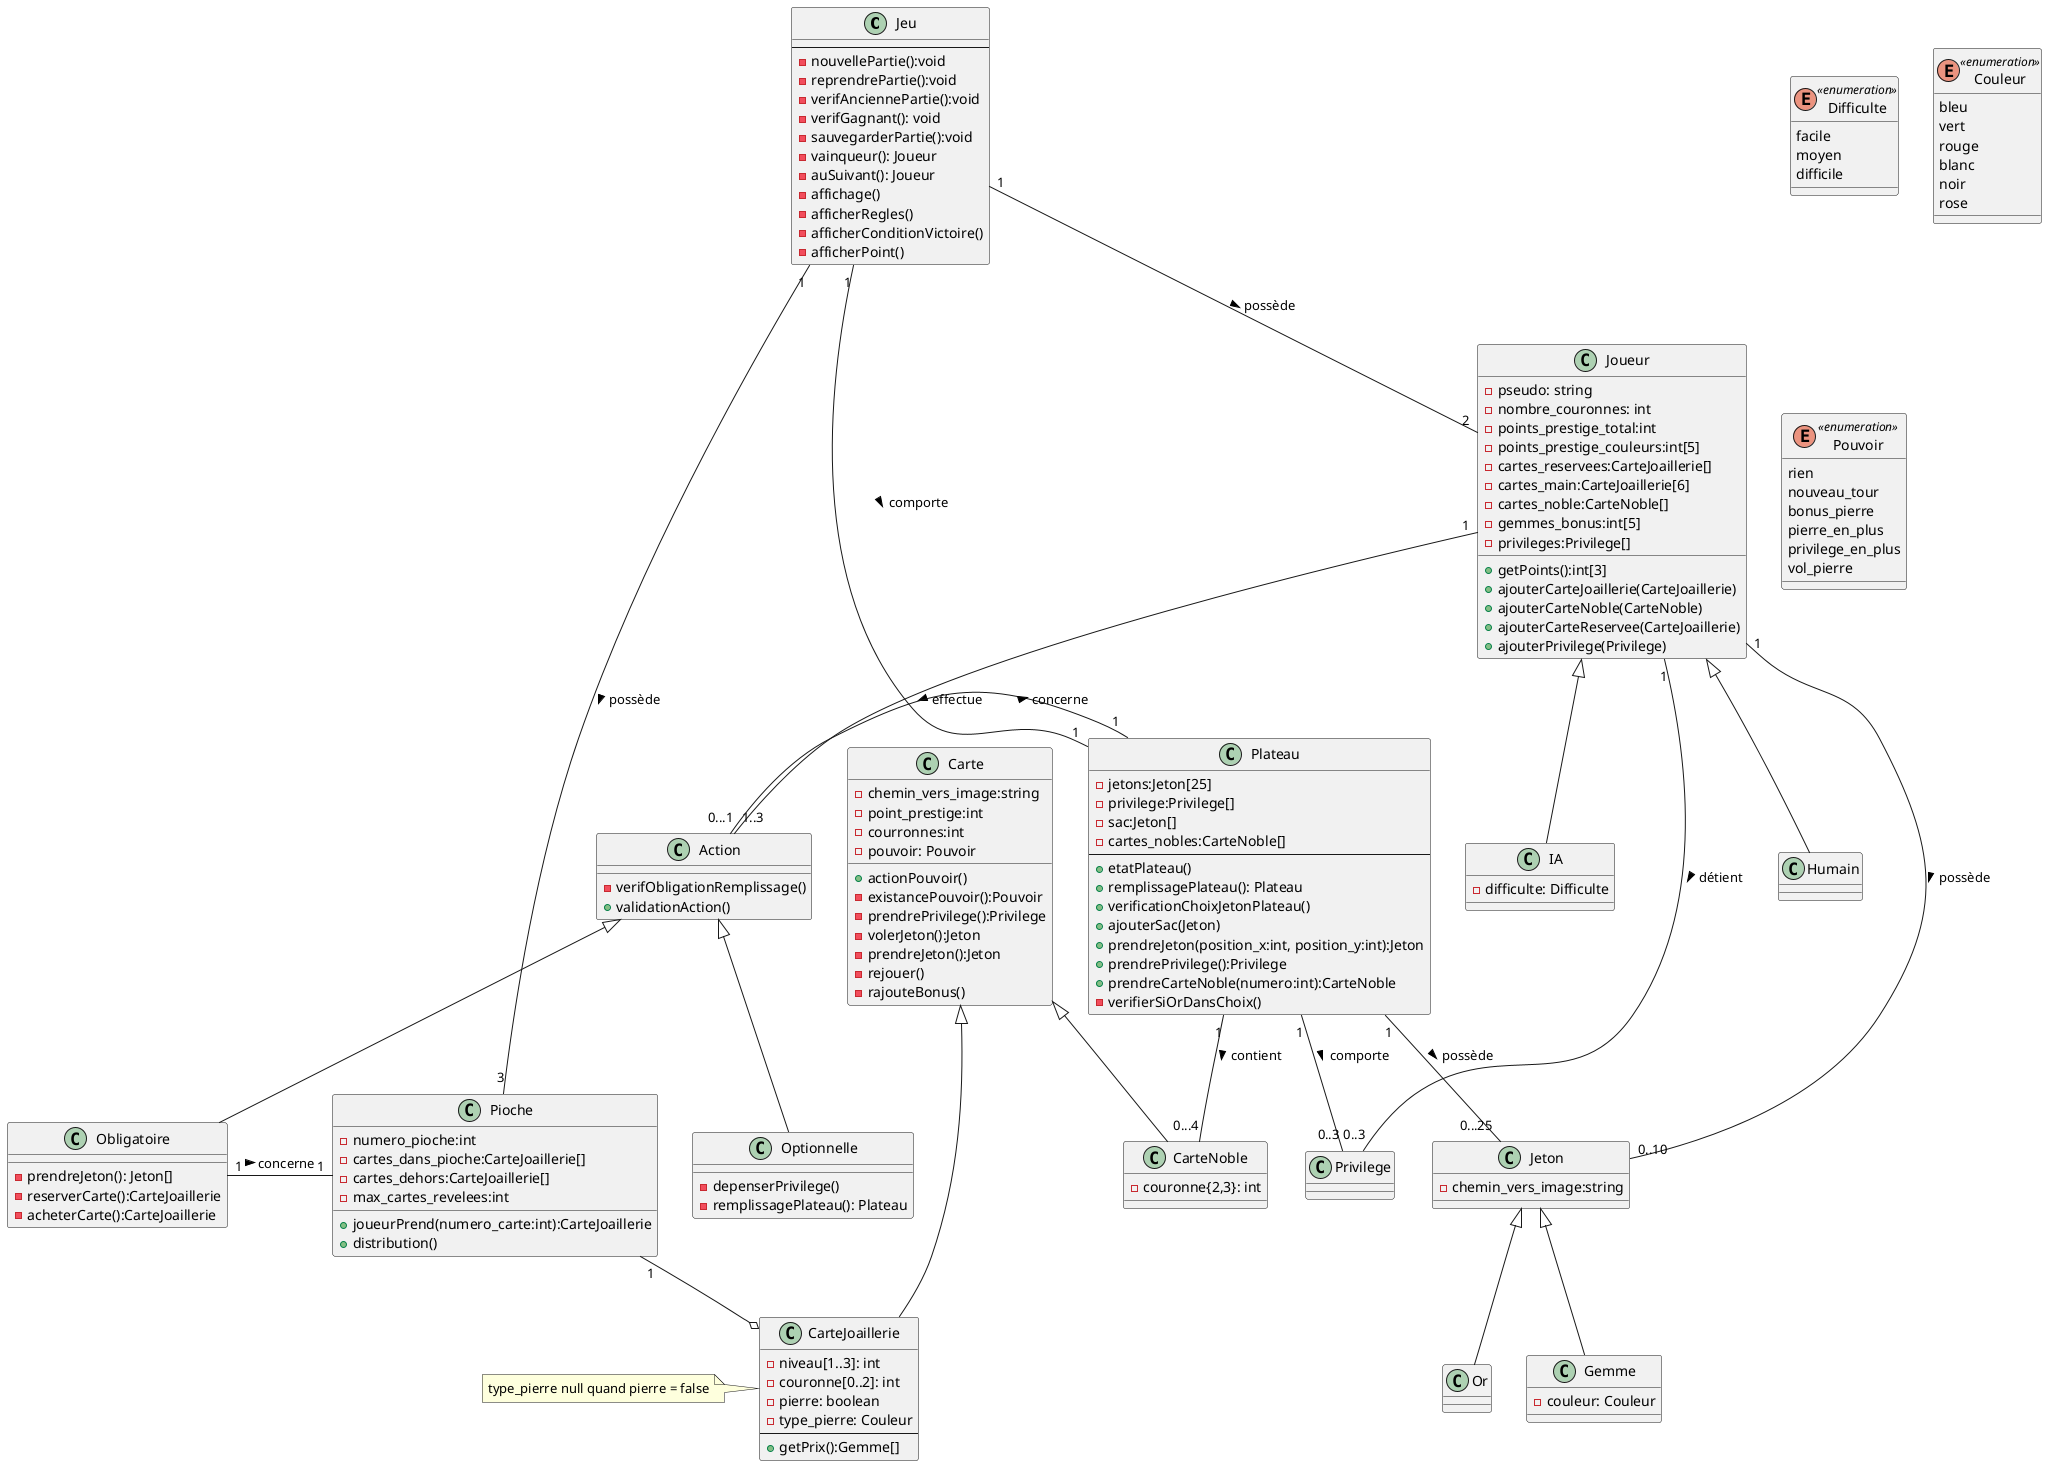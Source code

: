 @startuml

class Jeu {
--
- nouvellePartie():void
- reprendrePartie():void
- verifAnciennePartie():void
- verifGagnant(): void
- sauvegarderPartie():void
- vainqueur(): Joueur
- auSuivant(): Joueur
- affichage()
- afficherRegles()
- afficherConditionVictoire()
- afficherPoint()
}


class Plateau {
- jetons:Jeton[25]
- privilege:Privilege[]
- sac:Jeton[]
- cartes_nobles:CarteNoble[]
--
+ etatPlateau()
+ remplissagePlateau(): Plateau
+ verificationChoixJetonPlateau()
+ ajouterSac(Jeton)
+ prendreJeton(position_x:int, position_y:int):Jeton
+ prendrePrivilege():Privilege
+ prendreCarteNoble(numero:int):CarteNoble
- verifierSiOrDansChoix()
}



class Joueur {
- pseudo: string
- nombre_couronnes: int
- points_prestige_total:int
- points_prestige_couleurs:int[5]
- cartes_reservees:CarteJoaillerie[]
- cartes_main:CarteJoaillerie[6]
- cartes_noble:CarteNoble[]
- gemmes_bonus:int[5]
- privileges:Privilege[]
+ getPoints():int[3]
+ ajouterCarteJoaillerie(CarteJoaillerie)
+ ajouterCarteNoble(CarteNoble)
+ ajouterCarteReservee(CarteJoaillerie)
+ ajouterPrivilege(Privilege)
}

class IA {
- difficulte: Difficulte
}

enum Difficulte <<enumeration>> {
 facile
 moyen
 difficile
}

class Jeton {
- chemin_vers_image:string
}
class Privilege {
}
class Or {
}
class Gemme {
-couleur: Couleur
}
enum Couleur <<enumeration>> {
 bleu
 vert
 rouge
 blanc
 noir
 rose
}


class Pioche{
- numero_pioche:int
- cartes_dans_pioche:CarteJoaillerie[]
- cartes_dehors:CarteJoaillerie[]
- max_cartes_revelees:int
+ joueurPrend(numero_carte:int):CarteJoaillerie
+ distribution()
}
class Carte {
- chemin_vers_image:string
- point_prestige:int
- courronnes:int
- pouvoir: Pouvoir
+ actionPouvoir()
- existancePouvoir():Pouvoir
- prendrePrivilege():Privilege
- volerJeton():Jeton
- prendreJeton():Jeton
- rejouer()
- rajouteBonus()
}

class CarteNoble {
-couronne{2,3}: int
}

class CarteJoaillerie {
-niveau[1..3]: int
-couronne[0..2]: int
-pierre: boolean
-type_pierre: Couleur
--
+ getPrix():Gemme[]
}
note left: type_pierre null quand pierre = false


enum Pouvoir <<enumeration>> {
 rien
 nouveau_tour
 bonus_pierre
 pierre_en_plus
 privilege_en_plus
 vol_pierre
}



class Action {
- verifObligationRemplissage()
+ validationAction()
}

class Optionnelle {
- depenserPrivilege()
- remplissagePlateau(): Plateau
}

class Obligatoire {
- prendreJeton(): Jeton[]
- reserverCarte():CarteJoaillerie
- acheterCarte():CarteJoaillerie
}




Joueur <|-- IA
Joueur <|-- Humain

Jeu "1" -- "1" Plateau: comporte >
Jeu "1" -- "2" Joueur: possède >
Jeu "1" -- "3" Pioche: possède >


Plateau "1" -- "0...25" Jeton: possède >
Plateau "1"--"0..3" Privilege: comporte >
Plateau "1"--"0...4" CarteNoble: contient >
'Plateau "1"-"3" Pioche

Pioche "1"--o CarteJoaillerie

Jeton <|-- Or
Jeton <|-- Gemme

Joueur "1" -- "0..3" Privilege: détient >
Joueur "1" -- "0..10" Jeton: possède >
Joueur "1"-- "1..3" Action: effectue >

Carte <|-- CarteNoble
Carte <|-- CarteJoaillerie
'(CarteJoaillerie, Pierre) .. AchatCarte


Action <|-- Optionnelle
Action <|-- Obligatoire
Action "0...1"-"1" Plateau : concerne >
Obligatoire "1"-"1" Pioche : concerne >



@enduml
